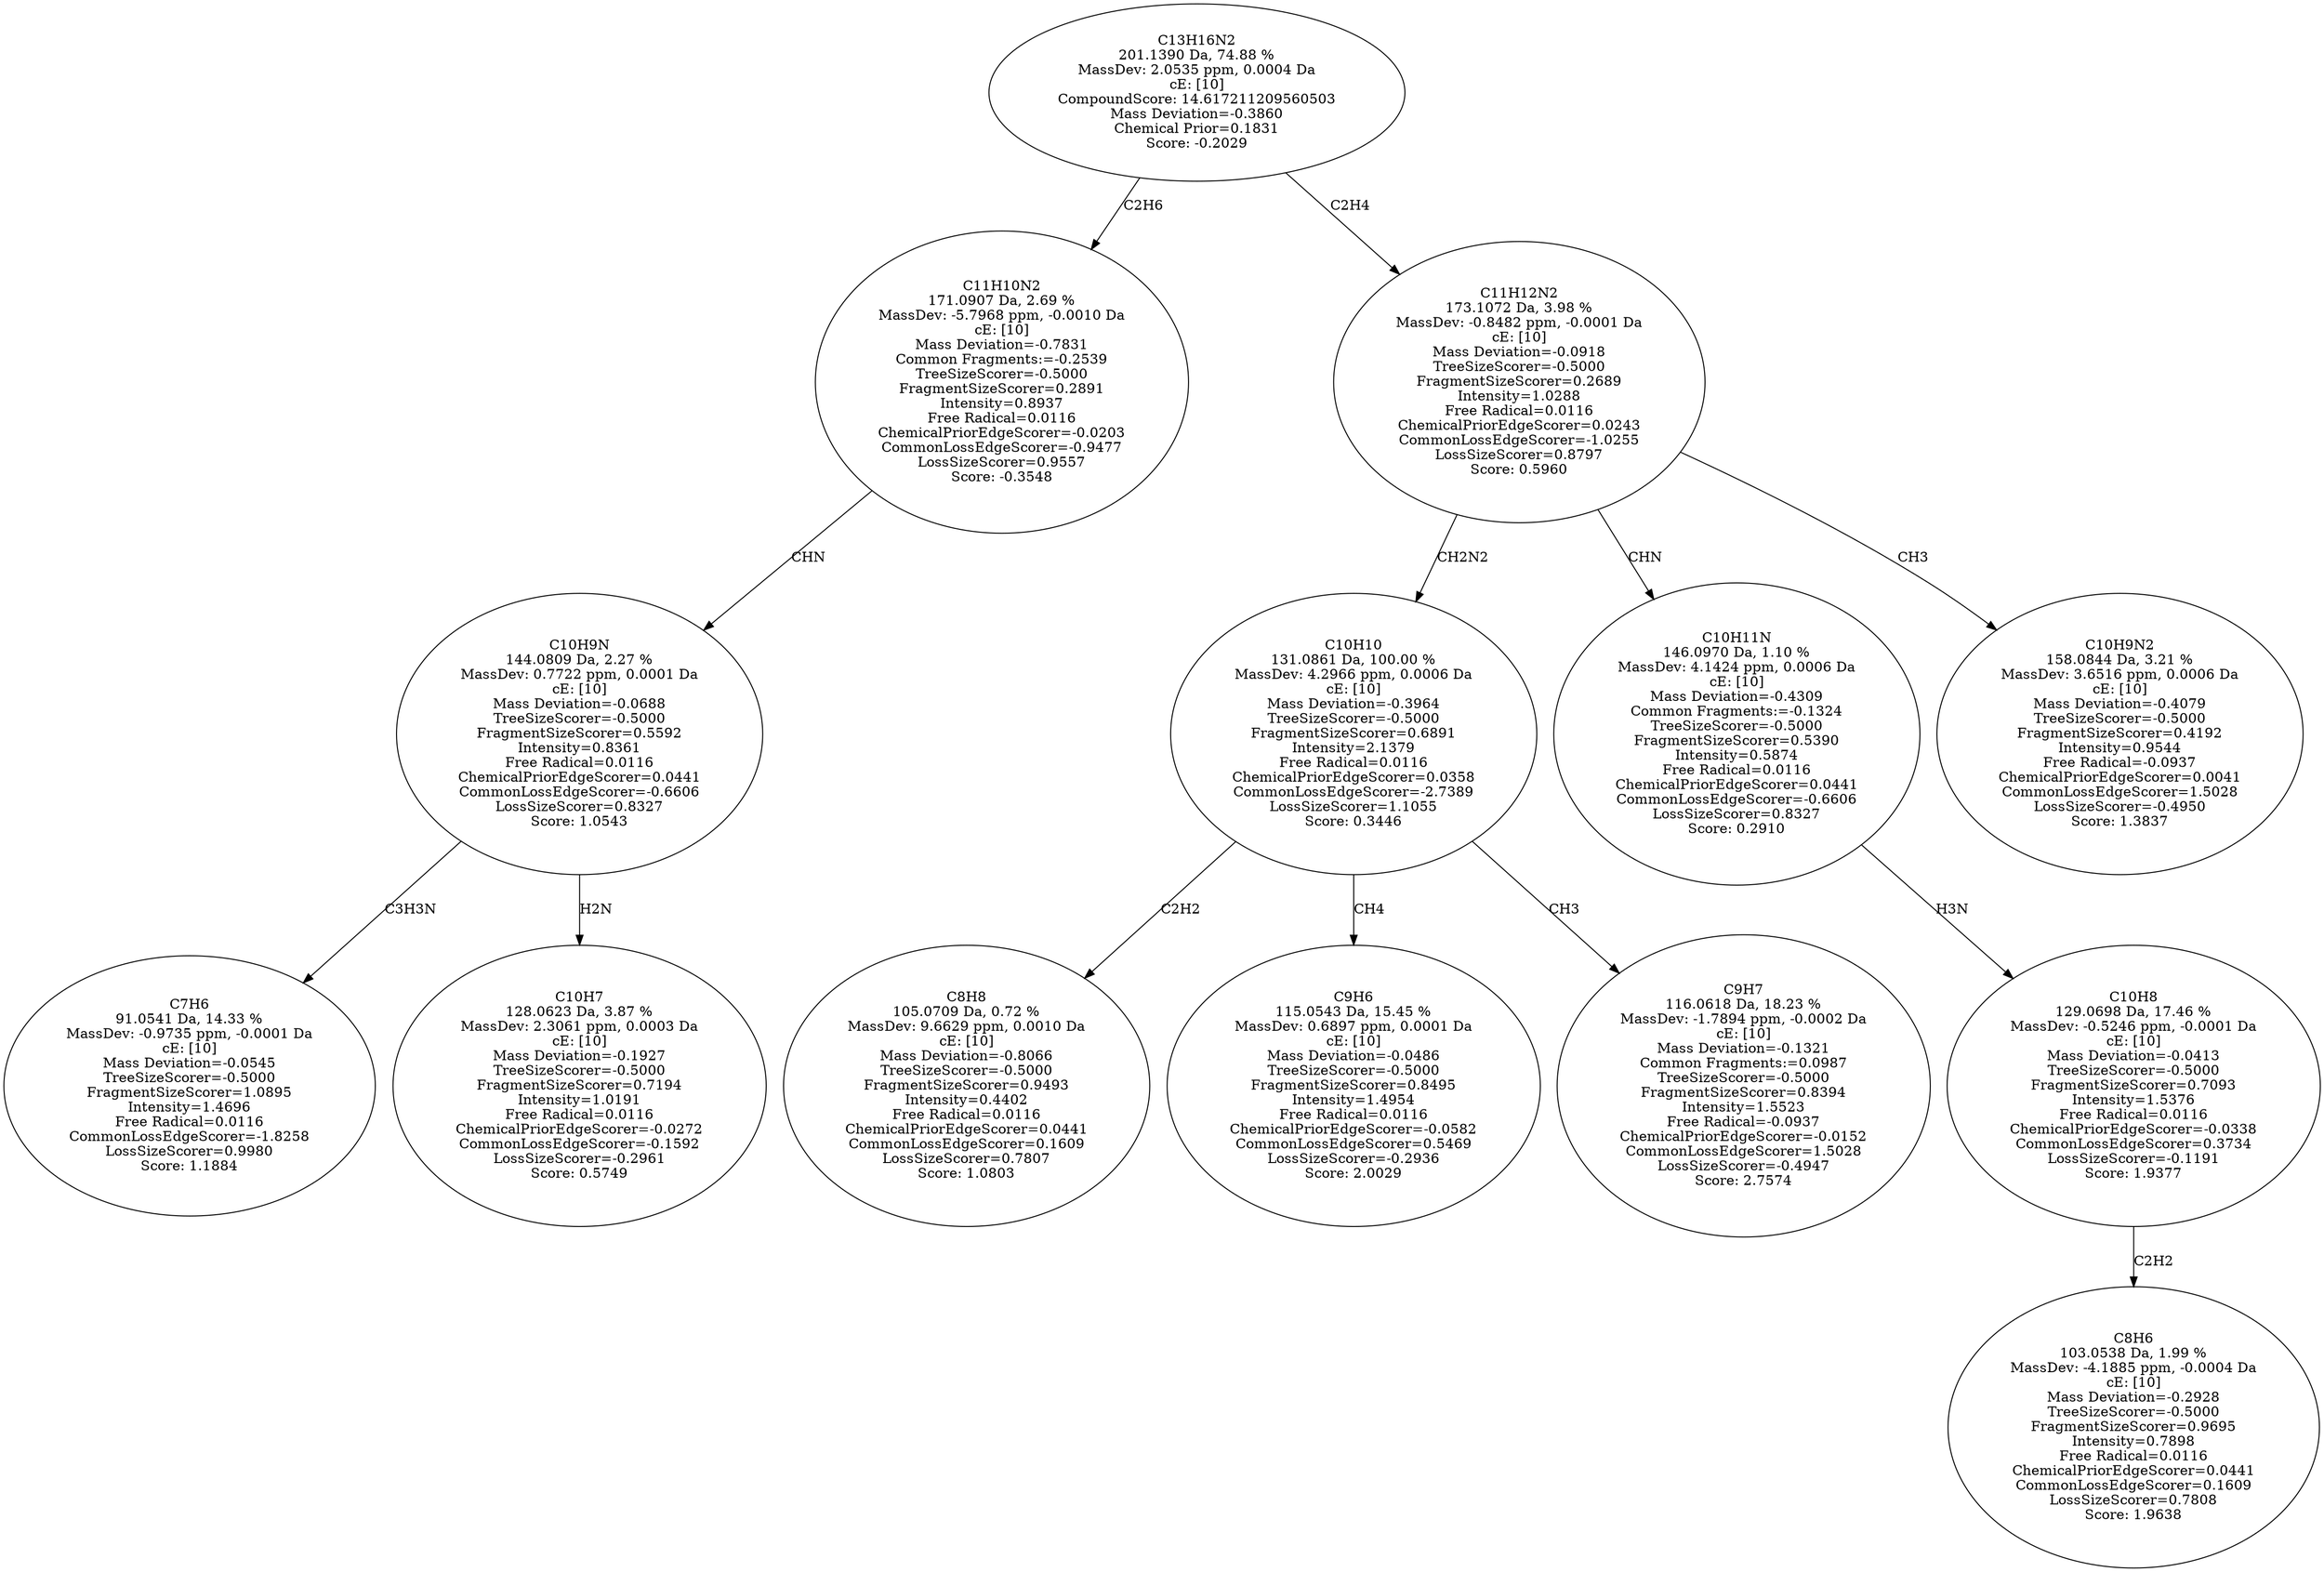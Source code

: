 strict digraph {
v1 [label="C7H6\n91.0541 Da, 14.33 %\nMassDev: -0.9735 ppm, -0.0001 Da\ncE: [10]\nMass Deviation=-0.0545\nTreeSizeScorer=-0.5000\nFragmentSizeScorer=1.0895\nIntensity=1.4696\nFree Radical=0.0116\nCommonLossEdgeScorer=-1.8258\nLossSizeScorer=0.9980\nScore: 1.1884"];
v2 [label="C10H7\n128.0623 Da, 3.87 %\nMassDev: 2.3061 ppm, 0.0003 Da\ncE: [10]\nMass Deviation=-0.1927\nTreeSizeScorer=-0.5000\nFragmentSizeScorer=0.7194\nIntensity=1.0191\nFree Radical=0.0116\nChemicalPriorEdgeScorer=-0.0272\nCommonLossEdgeScorer=-0.1592\nLossSizeScorer=-0.2961\nScore: 0.5749"];
v3 [label="C10H9N\n144.0809 Da, 2.27 %\nMassDev: 0.7722 ppm, 0.0001 Da\ncE: [10]\nMass Deviation=-0.0688\nTreeSizeScorer=-0.5000\nFragmentSizeScorer=0.5592\nIntensity=0.8361\nFree Radical=0.0116\nChemicalPriorEdgeScorer=0.0441\nCommonLossEdgeScorer=-0.6606\nLossSizeScorer=0.8327\nScore: 1.0543"];
v4 [label="C11H10N2\n171.0907 Da, 2.69 %\nMassDev: -5.7968 ppm, -0.0010 Da\ncE: [10]\nMass Deviation=-0.7831\nCommon Fragments:=-0.2539\nTreeSizeScorer=-0.5000\nFragmentSizeScorer=0.2891\nIntensity=0.8937\nFree Radical=0.0116\nChemicalPriorEdgeScorer=-0.0203\nCommonLossEdgeScorer=-0.9477\nLossSizeScorer=0.9557\nScore: -0.3548"];
v5 [label="C8H8\n105.0709 Da, 0.72 %\nMassDev: 9.6629 ppm, 0.0010 Da\ncE: [10]\nMass Deviation=-0.8066\nTreeSizeScorer=-0.5000\nFragmentSizeScorer=0.9493\nIntensity=0.4402\nFree Radical=0.0116\nChemicalPriorEdgeScorer=0.0441\nCommonLossEdgeScorer=0.1609\nLossSizeScorer=0.7807\nScore: 1.0803"];
v6 [label="C9H6\n115.0543 Da, 15.45 %\nMassDev: 0.6897 ppm, 0.0001 Da\ncE: [10]\nMass Deviation=-0.0486\nTreeSizeScorer=-0.5000\nFragmentSizeScorer=0.8495\nIntensity=1.4954\nFree Radical=0.0116\nChemicalPriorEdgeScorer=-0.0582\nCommonLossEdgeScorer=0.5469\nLossSizeScorer=-0.2936\nScore: 2.0029"];
v7 [label="C9H7\n116.0618 Da, 18.23 %\nMassDev: -1.7894 ppm, -0.0002 Da\ncE: [10]\nMass Deviation=-0.1321\nCommon Fragments:=0.0987\nTreeSizeScorer=-0.5000\nFragmentSizeScorer=0.8394\nIntensity=1.5523\nFree Radical=-0.0937\nChemicalPriorEdgeScorer=-0.0152\nCommonLossEdgeScorer=1.5028\nLossSizeScorer=-0.4947\nScore: 2.7574"];
v8 [label="C10H10\n131.0861 Da, 100.00 %\nMassDev: 4.2966 ppm, 0.0006 Da\ncE: [10]\nMass Deviation=-0.3964\nTreeSizeScorer=-0.5000\nFragmentSizeScorer=0.6891\nIntensity=2.1379\nFree Radical=0.0116\nChemicalPriorEdgeScorer=0.0358\nCommonLossEdgeScorer=-2.7389\nLossSizeScorer=1.1055\nScore: 0.3446"];
v9 [label="C8H6\n103.0538 Da, 1.99 %\nMassDev: -4.1885 ppm, -0.0004 Da\ncE: [10]\nMass Deviation=-0.2928\nTreeSizeScorer=-0.5000\nFragmentSizeScorer=0.9695\nIntensity=0.7898\nFree Radical=0.0116\nChemicalPriorEdgeScorer=0.0441\nCommonLossEdgeScorer=0.1609\nLossSizeScorer=0.7808\nScore: 1.9638"];
v10 [label="C10H8\n129.0698 Da, 17.46 %\nMassDev: -0.5246 ppm, -0.0001 Da\ncE: [10]\nMass Deviation=-0.0413\nTreeSizeScorer=-0.5000\nFragmentSizeScorer=0.7093\nIntensity=1.5376\nFree Radical=0.0116\nChemicalPriorEdgeScorer=-0.0338\nCommonLossEdgeScorer=0.3734\nLossSizeScorer=-0.1191\nScore: 1.9377"];
v11 [label="C10H11N\n146.0970 Da, 1.10 %\nMassDev: 4.1424 ppm, 0.0006 Da\ncE: [10]\nMass Deviation=-0.4309\nCommon Fragments:=-0.1324\nTreeSizeScorer=-0.5000\nFragmentSizeScorer=0.5390\nIntensity=0.5874\nFree Radical=0.0116\nChemicalPriorEdgeScorer=0.0441\nCommonLossEdgeScorer=-0.6606\nLossSizeScorer=0.8327\nScore: 0.2910"];
v12 [label="C10H9N2\n158.0844 Da, 3.21 %\nMassDev: 3.6516 ppm, 0.0006 Da\ncE: [10]\nMass Deviation=-0.4079\nTreeSizeScorer=-0.5000\nFragmentSizeScorer=0.4192\nIntensity=0.9544\nFree Radical=-0.0937\nChemicalPriorEdgeScorer=0.0041\nCommonLossEdgeScorer=1.5028\nLossSizeScorer=-0.4950\nScore: 1.3837"];
v13 [label="C11H12N2\n173.1072 Da, 3.98 %\nMassDev: -0.8482 ppm, -0.0001 Da\ncE: [10]\nMass Deviation=-0.0918\nTreeSizeScorer=-0.5000\nFragmentSizeScorer=0.2689\nIntensity=1.0288\nFree Radical=0.0116\nChemicalPriorEdgeScorer=0.0243\nCommonLossEdgeScorer=-1.0255\nLossSizeScorer=0.8797\nScore: 0.5960"];
v14 [label="C13H16N2\n201.1390 Da, 74.88 %\nMassDev: 2.0535 ppm, 0.0004 Da\ncE: [10]\nCompoundScore: 14.617211209560503\nMass Deviation=-0.3860\nChemical Prior=0.1831\nScore: -0.2029"];
v3 -> v1 [label="C3H3N"];
v3 -> v2 [label="H2N"];
v4 -> v3 [label="CHN"];
v14 -> v4 [label="C2H6"];
v8 -> v5 [label="C2H2"];
v8 -> v6 [label="CH4"];
v8 -> v7 [label="CH3"];
v13 -> v8 [label="CH2N2"];
v10 -> v9 [label="C2H2"];
v11 -> v10 [label="H3N"];
v13 -> v11 [label="CHN"];
v13 -> v12 [label="CH3"];
v14 -> v13 [label="C2H4"];
}